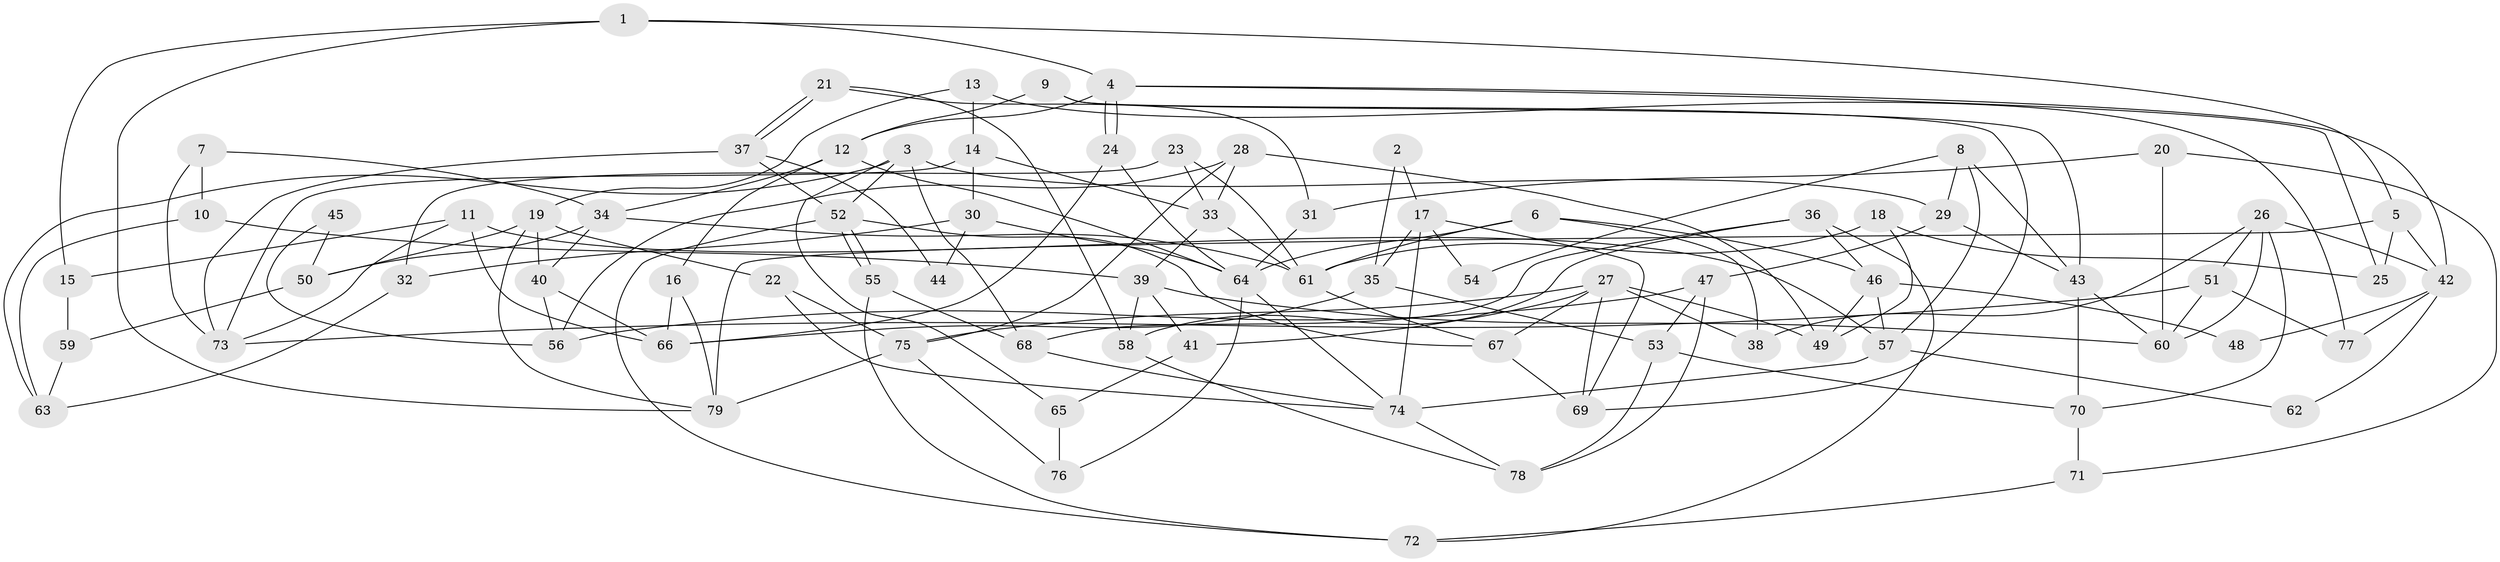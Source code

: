 // coarse degree distribution, {4: 0.10416666666666667, 2: 0.10416666666666667, 7: 0.20833333333333334, 10: 0.020833333333333332, 6: 0.10416666666666667, 3: 0.14583333333333334, 5: 0.22916666666666666, 8: 0.08333333333333333}
// Generated by graph-tools (version 1.1) at 2025/42/03/06/25 10:42:00]
// undirected, 79 vertices, 158 edges
graph export_dot {
graph [start="1"]
  node [color=gray90,style=filled];
  1;
  2;
  3;
  4;
  5;
  6;
  7;
  8;
  9;
  10;
  11;
  12;
  13;
  14;
  15;
  16;
  17;
  18;
  19;
  20;
  21;
  22;
  23;
  24;
  25;
  26;
  27;
  28;
  29;
  30;
  31;
  32;
  33;
  34;
  35;
  36;
  37;
  38;
  39;
  40;
  41;
  42;
  43;
  44;
  45;
  46;
  47;
  48;
  49;
  50;
  51;
  52;
  53;
  54;
  55;
  56;
  57;
  58;
  59;
  60;
  61;
  62;
  63;
  64;
  65;
  66;
  67;
  68;
  69;
  70;
  71;
  72;
  73;
  74;
  75;
  76;
  77;
  78;
  79;
  1 -- 4;
  1 -- 5;
  1 -- 15;
  1 -- 79;
  2 -- 35;
  2 -- 17;
  3 -- 63;
  3 -- 52;
  3 -- 29;
  3 -- 65;
  3 -- 68;
  4 -- 24;
  4 -- 24;
  4 -- 42;
  4 -- 12;
  4 -- 25;
  5 -- 42;
  5 -- 79;
  5 -- 25;
  6 -- 61;
  6 -- 46;
  6 -- 38;
  6 -- 64;
  7 -- 73;
  7 -- 34;
  7 -- 10;
  8 -- 29;
  8 -- 43;
  8 -- 54;
  8 -- 57;
  9 -- 43;
  9 -- 12;
  9 -- 69;
  10 -- 39;
  10 -- 63;
  11 -- 57;
  11 -- 73;
  11 -- 15;
  11 -- 66;
  12 -- 64;
  12 -- 16;
  12 -- 34;
  13 -- 14;
  13 -- 19;
  13 -- 77;
  14 -- 30;
  14 -- 33;
  14 -- 73;
  15 -- 59;
  16 -- 79;
  16 -- 66;
  17 -- 74;
  17 -- 69;
  17 -- 35;
  17 -- 54;
  18 -- 25;
  18 -- 49;
  18 -- 61;
  19 -- 22;
  19 -- 79;
  19 -- 40;
  19 -- 50;
  20 -- 60;
  20 -- 31;
  20 -- 71;
  21 -- 58;
  21 -- 37;
  21 -- 37;
  21 -- 31;
  22 -- 74;
  22 -- 75;
  23 -- 61;
  23 -- 33;
  23 -- 32;
  24 -- 66;
  24 -- 64;
  26 -- 38;
  26 -- 70;
  26 -- 42;
  26 -- 51;
  26 -- 60;
  27 -- 69;
  27 -- 41;
  27 -- 38;
  27 -- 49;
  27 -- 67;
  27 -- 75;
  28 -- 33;
  28 -- 56;
  28 -- 49;
  28 -- 75;
  29 -- 43;
  29 -- 47;
  30 -- 32;
  30 -- 64;
  30 -- 44;
  31 -- 64;
  32 -- 63;
  33 -- 61;
  33 -- 39;
  34 -- 40;
  34 -- 50;
  34 -- 61;
  35 -- 66;
  35 -- 53;
  36 -- 46;
  36 -- 72;
  36 -- 58;
  36 -- 68;
  37 -- 52;
  37 -- 44;
  37 -- 73;
  39 -- 58;
  39 -- 60;
  39 -- 41;
  40 -- 66;
  40 -- 56;
  41 -- 65;
  42 -- 77;
  42 -- 48;
  42 -- 62;
  43 -- 60;
  43 -- 70;
  45 -- 56;
  45 -- 50;
  46 -- 49;
  46 -- 57;
  46 -- 48;
  47 -- 78;
  47 -- 53;
  47 -- 56;
  50 -- 59;
  51 -- 73;
  51 -- 60;
  51 -- 77;
  52 -- 55;
  52 -- 55;
  52 -- 67;
  52 -- 72;
  53 -- 70;
  53 -- 78;
  55 -- 68;
  55 -- 72;
  57 -- 74;
  57 -- 62;
  58 -- 78;
  59 -- 63;
  61 -- 67;
  64 -- 74;
  64 -- 76;
  65 -- 76;
  67 -- 69;
  68 -- 74;
  70 -- 71;
  71 -- 72;
  74 -- 78;
  75 -- 76;
  75 -- 79;
}
